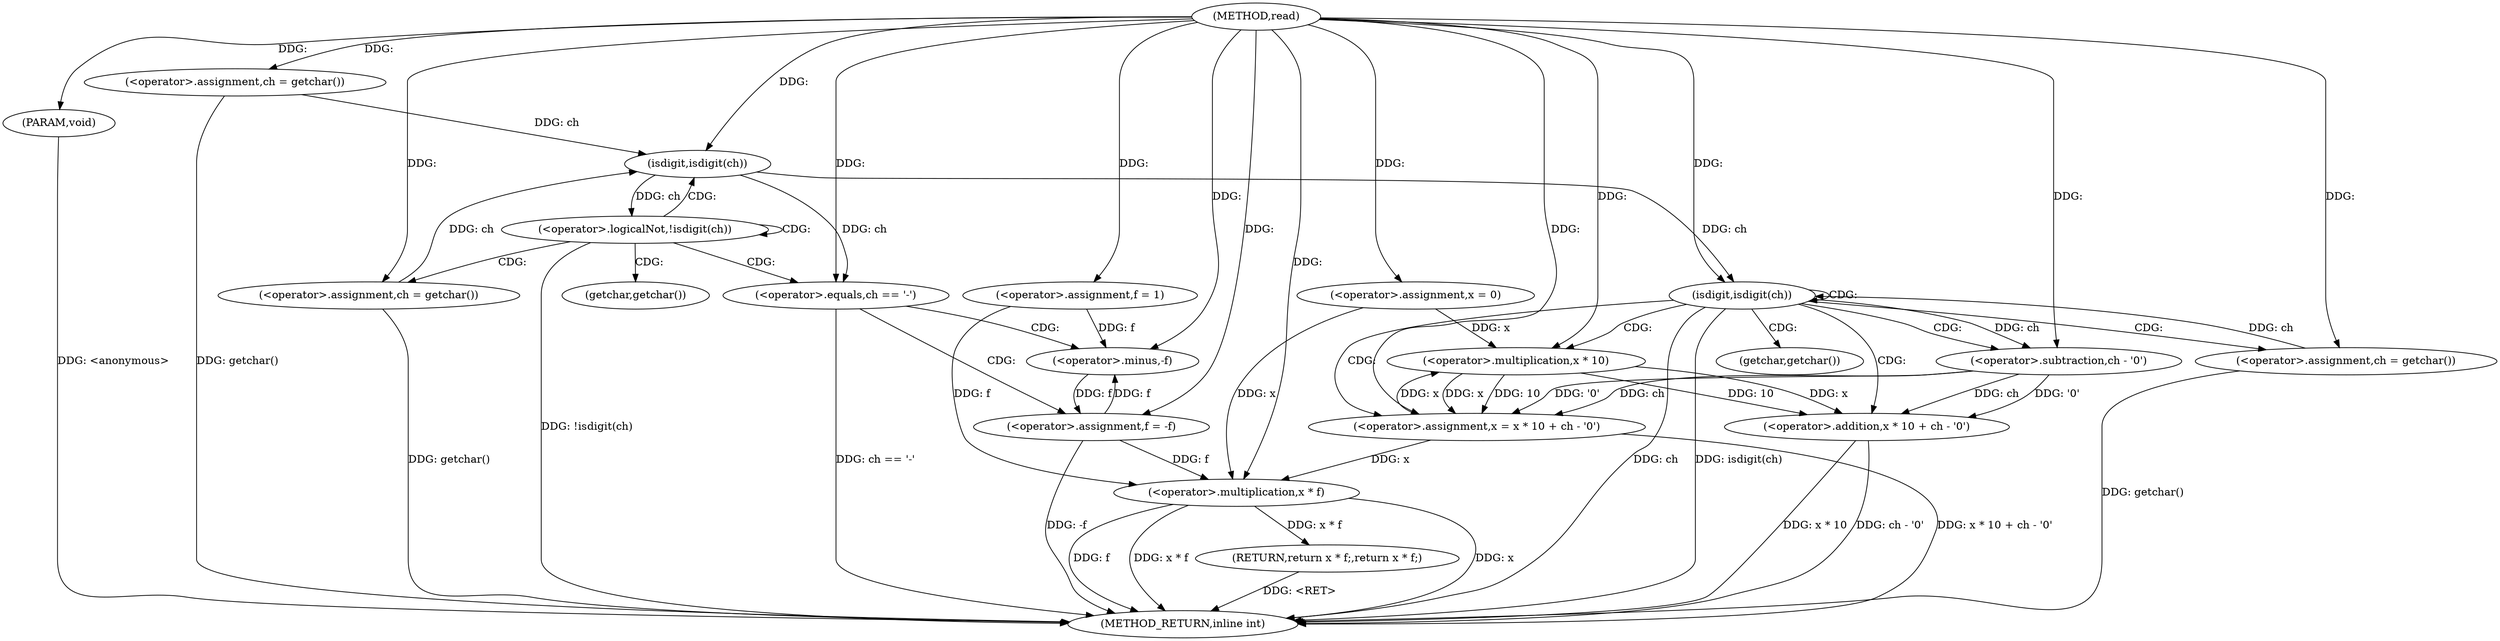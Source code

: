 digraph "read" {  
"1000101" [label = "(METHOD,read)" ]
"1000152" [label = "(METHOD_RETURN,inline int)" ]
"1000102" [label = "(PARAM,void)" ]
"1000105" [label = "(<operator>.assignment,x = 0)" ]
"1000109" [label = "(<operator>.assignment,f = 1)" ]
"1000113" [label = "(<operator>.assignment,ch = getchar())" ]
"1000148" [label = "(RETURN,return x * f;,return x * f;)" ]
"1000117" [label = "(<operator>.logicalNot,!isdigit(ch))" ]
"1000133" [label = "(isdigit,isdigit(ch))" ]
"1000149" [label = "(<operator>.multiplication,x * f)" ]
"1000129" [label = "(<operator>.assignment,ch = getchar())" ]
"1000136" [label = "(<operator>.assignment,x = x * 10 + ch - '0')" ]
"1000145" [label = "(<operator>.assignment,ch = getchar())" ]
"1000118" [label = "(isdigit,isdigit(ch))" ]
"1000122" [label = "(<operator>.equals,ch == '-')" ]
"1000125" [label = "(<operator>.assignment,f = -f)" ]
"1000138" [label = "(<operator>.addition,x * 10 + ch - '0')" ]
"1000127" [label = "(<operator>.minus,-f)" ]
"1000139" [label = "(<operator>.multiplication,x * 10)" ]
"1000142" [label = "(<operator>.subtraction,ch - '0')" ]
"1000131" [label = "(getchar,getchar())" ]
"1000147" [label = "(getchar,getchar())" ]
  "1000102" -> "1000152"  [ label = "DDG: <anonymous>"] 
  "1000113" -> "1000152"  [ label = "DDG: getchar()"] 
  "1000117" -> "1000152"  [ label = "DDG: !isdigit(ch)"] 
  "1000133" -> "1000152"  [ label = "DDG: ch"] 
  "1000133" -> "1000152"  [ label = "DDG: isdigit(ch)"] 
  "1000149" -> "1000152"  [ label = "DDG: x"] 
  "1000149" -> "1000152"  [ label = "DDG: f"] 
  "1000149" -> "1000152"  [ label = "DDG: x * f"] 
  "1000138" -> "1000152"  [ label = "DDG: x * 10"] 
  "1000138" -> "1000152"  [ label = "DDG: ch - '0'"] 
  "1000136" -> "1000152"  [ label = "DDG: x * 10 + ch - '0'"] 
  "1000145" -> "1000152"  [ label = "DDG: getchar()"] 
  "1000122" -> "1000152"  [ label = "DDG: ch == '-'"] 
  "1000125" -> "1000152"  [ label = "DDG: -f"] 
  "1000129" -> "1000152"  [ label = "DDG: getchar()"] 
  "1000148" -> "1000152"  [ label = "DDG: <RET>"] 
  "1000101" -> "1000102"  [ label = "DDG: "] 
  "1000101" -> "1000105"  [ label = "DDG: "] 
  "1000101" -> "1000109"  [ label = "DDG: "] 
  "1000101" -> "1000113"  [ label = "DDG: "] 
  "1000149" -> "1000148"  [ label = "DDG: x * f"] 
  "1000118" -> "1000117"  [ label = "DDG: ch"] 
  "1000101" -> "1000129"  [ label = "DDG: "] 
  "1000118" -> "1000133"  [ label = "DDG: ch"] 
  "1000145" -> "1000133"  [ label = "DDG: ch"] 
  "1000101" -> "1000133"  [ label = "DDG: "] 
  "1000142" -> "1000136"  [ label = "DDG: ch"] 
  "1000142" -> "1000136"  [ label = "DDG: '0'"] 
  "1000139" -> "1000136"  [ label = "DDG: 10"] 
  "1000139" -> "1000136"  [ label = "DDG: x"] 
  "1000101" -> "1000145"  [ label = "DDG: "] 
  "1000105" -> "1000149"  [ label = "DDG: x"] 
  "1000136" -> "1000149"  [ label = "DDG: x"] 
  "1000101" -> "1000149"  [ label = "DDG: "] 
  "1000109" -> "1000149"  [ label = "DDG: f"] 
  "1000125" -> "1000149"  [ label = "DDG: f"] 
  "1000113" -> "1000118"  [ label = "DDG: ch"] 
  "1000129" -> "1000118"  [ label = "DDG: ch"] 
  "1000101" -> "1000118"  [ label = "DDG: "] 
  "1000127" -> "1000125"  [ label = "DDG: f"] 
  "1000101" -> "1000136"  [ label = "DDG: "] 
  "1000118" -> "1000122"  [ label = "DDG: ch"] 
  "1000101" -> "1000122"  [ label = "DDG: "] 
  "1000101" -> "1000125"  [ label = "DDG: "] 
  "1000139" -> "1000138"  [ label = "DDG: 10"] 
  "1000139" -> "1000138"  [ label = "DDG: x"] 
  "1000142" -> "1000138"  [ label = "DDG: ch"] 
  "1000142" -> "1000138"  [ label = "DDG: '0'"] 
  "1000109" -> "1000127"  [ label = "DDG: f"] 
  "1000125" -> "1000127"  [ label = "DDG: f"] 
  "1000101" -> "1000127"  [ label = "DDG: "] 
  "1000105" -> "1000139"  [ label = "DDG: x"] 
  "1000136" -> "1000139"  [ label = "DDG: x"] 
  "1000101" -> "1000139"  [ label = "DDG: "] 
  "1000133" -> "1000142"  [ label = "DDG: ch"] 
  "1000101" -> "1000142"  [ label = "DDG: "] 
  "1000117" -> "1000131"  [ label = "CDG: "] 
  "1000117" -> "1000117"  [ label = "CDG: "] 
  "1000117" -> "1000129"  [ label = "CDG: "] 
  "1000117" -> "1000118"  [ label = "CDG: "] 
  "1000117" -> "1000122"  [ label = "CDG: "] 
  "1000133" -> "1000142"  [ label = "CDG: "] 
  "1000133" -> "1000147"  [ label = "CDG: "] 
  "1000133" -> "1000145"  [ label = "CDG: "] 
  "1000133" -> "1000139"  [ label = "CDG: "] 
  "1000133" -> "1000133"  [ label = "CDG: "] 
  "1000133" -> "1000136"  [ label = "CDG: "] 
  "1000133" -> "1000138"  [ label = "CDG: "] 
  "1000122" -> "1000125"  [ label = "CDG: "] 
  "1000122" -> "1000127"  [ label = "CDG: "] 
}
